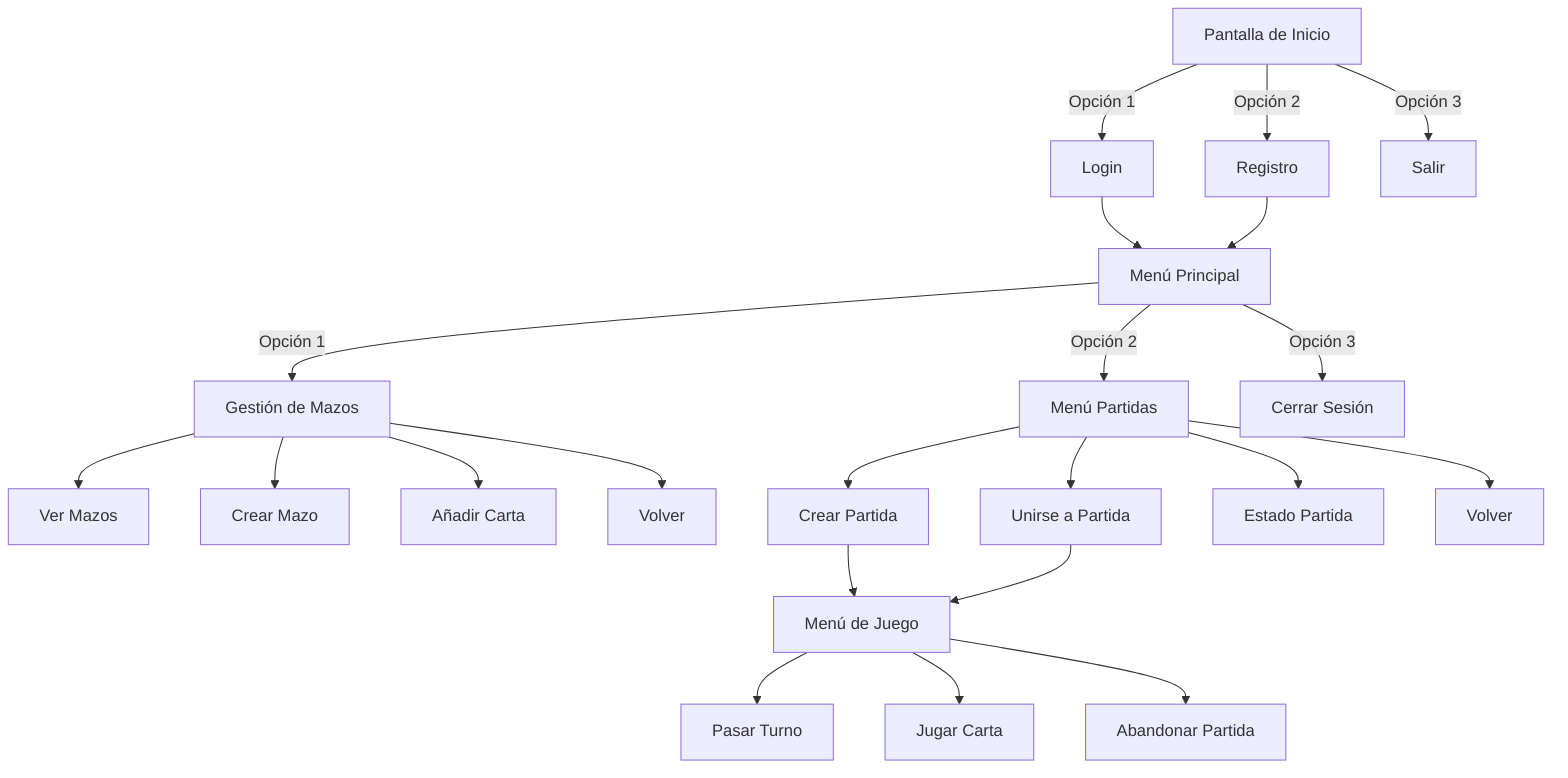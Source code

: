 flowchart TD
    A[Pantalla de Inicio] -->|"Opción 1"| B[Login]
    A -->|"Opción 2"| C[Registro]
    A -->|"Opción 3"| D[Salir]
    B --> E[Menú Principal]
    C --> E
    E -->|"Opción 1"| F[Gestión de Mazos]
    E -->|"Opción 2"| G[Menú Partidas]
    E -->|"Opción 3"| H[Cerrar Sesión]
    F --> I[Ver Mazos]
    F --> J[Crear Mazo]
    F --> K[Añadir Carta]
    F --> L[Volver]
    G --> M[Crear Partida]
    G --> N[Unirse a Partida]
    G --> O[Estado Partida]
    G --> P[Volver]
    M --> Q[Menú de Juego]
    N --> Q
    Q --> R[Pasar Turno]
    Q --> S[Jugar Carta]
    Q --> T[Abandonar Partida]